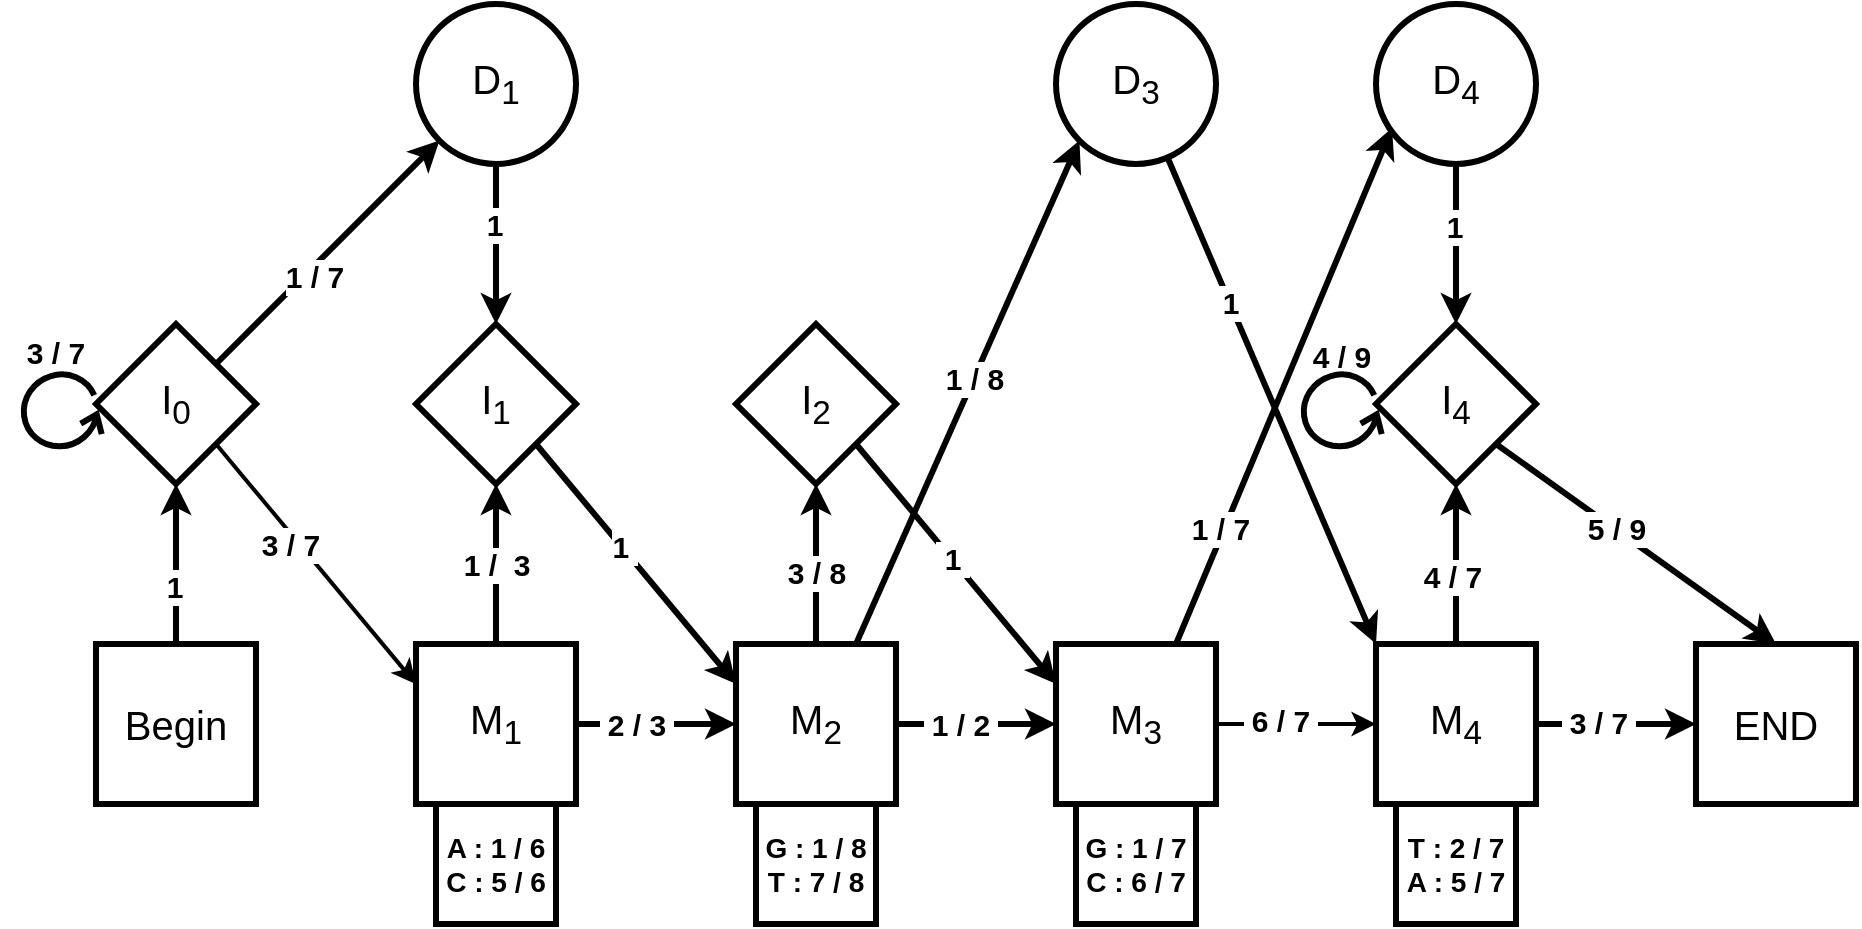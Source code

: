 <mxfile version="12.9.6" type="device"><diagram id="NiNZ6isuj_CJbfdAwFCE" name="Page-1"><mxGraphModel dx="2591" dy="725" grid="1" gridSize="10" guides="1" tooltips="1" connect="1" arrows="1" fold="1" page="1" pageScale="1" pageWidth="1220" pageHeight="2900" math="0" shadow="0"><root><mxCell id="0"/><mxCell id="1" parent="0"/><mxCell id="XKy6R56pkR6K1gwope02-1" value="&lt;font style=&quot;font-size: 20px&quot;&gt;D&lt;sub&gt;1&lt;/sub&gt;&lt;/font&gt;" style="ellipse;whiteSpace=wrap;html=1;aspect=fixed;fillColor=none;strokeColor=#000000;strokeWidth=3;fontColor=#000000;spacing=2;" parent="1" vertex="1"><mxGeometry x="200" y="80" width="80" height="80" as="geometry"/></mxCell><mxCell id="XKy6R56pkR6K1gwope02-3" value="&lt;span style=&quot;font-size: 20px ; white-space: normal&quot;&gt;D&lt;sub&gt;3&lt;/sub&gt;&lt;/span&gt;" style="ellipse;whiteSpace=wrap;html=1;aspect=fixed;fillColor=none;strokeColor=#000000;strokeWidth=3;fontColor=#000000;spacing=2;" parent="1" vertex="1"><mxGeometry x="520" y="80" width="80" height="80" as="geometry"/></mxCell><mxCell id="XKy6R56pkR6K1gwope02-4" value="&lt;font style=&quot;font-size: 20px&quot;&gt;Begin&lt;/font&gt;" style="rounded=0;whiteSpace=wrap;html=1;strokeWidth=3;fontColor=#000000;spacing=2;" parent="1" vertex="1"><mxGeometry x="40" y="400" width="80" height="80" as="geometry"/></mxCell><mxCell id="XKy6R56pkR6K1gwope02-5" value="&lt;span style=&quot;font-size: 20px ; white-space: normal&quot;&gt;M&lt;sub&gt;3&lt;/sub&gt;&lt;/span&gt;" style="rounded=0;whiteSpace=wrap;html=1;strokeWidth=3;fontColor=#000000;spacing=2;" parent="1" vertex="1"><mxGeometry x="520" y="400" width="80" height="80" as="geometry"/></mxCell><mxCell id="XKy6R56pkR6K1gwope02-6" value="&lt;font style=&quot;font-size: 20px&quot;&gt;M&lt;sub&gt;1&lt;/sub&gt;&lt;/font&gt;" style="rounded=0;whiteSpace=wrap;html=1;strokeWidth=3;fontColor=#000000;spacing=2;" parent="1" vertex="1"><mxGeometry x="200" y="400" width="80" height="80" as="geometry"/></mxCell><mxCell id="XKy6R56pkR6K1gwope02-7" value="&lt;span style=&quot;font-size: 20px ; white-space: normal&quot;&gt;M&lt;sub&gt;2&lt;/sub&gt;&lt;/span&gt;" style="rounded=0;whiteSpace=wrap;html=1;strokeWidth=3;fontColor=#000000;spacing=2;" parent="1" vertex="1"><mxGeometry x="360" y="400" width="80" height="80" as="geometry"/></mxCell><mxCell id="XKy6R56pkR6K1gwope02-8" value="&lt;span style=&quot;font-size: 20px ; white-space: normal&quot;&gt;M&lt;sub&gt;4&lt;/sub&gt;&lt;/span&gt;" style="rounded=0;whiteSpace=wrap;html=1;strokeWidth=3;fontColor=#000000;spacing=2;" parent="1" vertex="1"><mxGeometry x="680" y="400" width="80" height="80" as="geometry"/></mxCell><mxCell id="XKy6R56pkR6K1gwope02-9" value="&lt;span style=&quot;font-size: 20px&quot;&gt;END&lt;/span&gt;" style="rounded=0;whiteSpace=wrap;html=1;strokeWidth=3;fontColor=#000000;spacing=2;" parent="1" vertex="1"><mxGeometry x="840" y="400" width="80" height="80" as="geometry"/></mxCell><mxCell id="XKy6R56pkR6K1gwope02-10" value="&lt;span style=&quot;font-size: 20px ; white-space: normal&quot;&gt;D&lt;sub&gt;4&lt;/sub&gt;&lt;/span&gt;" style="ellipse;whiteSpace=wrap;html=1;aspect=fixed;fillColor=none;strokeColor=#000000;strokeWidth=3;fontColor=#000000;spacing=2;" parent="1" vertex="1"><mxGeometry x="680" y="80" width="80" height="80" as="geometry"/></mxCell><mxCell id="XKy6R56pkR6K1gwope02-11" value="&lt;font style=&quot;font-size: 20px&quot;&gt;I&lt;sub&gt;0&lt;/sub&gt;&lt;/font&gt;" style="rhombus;whiteSpace=wrap;html=1;fillColor=none;strokeColor=#000000;strokeWidth=3;fontColor=#000000;spacing=2;" parent="1" vertex="1"><mxGeometry x="40" y="240" width="80" height="80" as="geometry"/></mxCell><mxCell id="XKy6R56pkR6K1gwope02-12" value="&lt;font style=&quot;font-size: 20px&quot;&gt;&lt;span style=&quot;white-space: normal&quot;&gt;I&lt;sub&gt;1&lt;/sub&gt;&lt;/span&gt;&lt;/font&gt;" style="rhombus;whiteSpace=wrap;html=1;fillColor=none;strokeColor=#000000;strokeWidth=3;fontColor=#000000;spacing=2;" parent="1" vertex="1"><mxGeometry x="200" y="240" width="80" height="80" as="geometry"/></mxCell><mxCell id="XKy6R56pkR6K1gwope02-13" value="&lt;span style=&quot;font-size: 20px&quot;&gt;I&lt;sub&gt;2&lt;/sub&gt;&lt;/span&gt;" style="rhombus;whiteSpace=wrap;html=1;fillColor=none;strokeColor=#000000;strokeWidth=3;fontColor=#000000;spacing=2;" parent="1" vertex="1"><mxGeometry x="360" y="240" width="80" height="80" as="geometry"/></mxCell><mxCell id="XKy6R56pkR6K1gwope02-15" value="&lt;font style=&quot;font-size: 20px&quot;&gt;I&lt;sub&gt;4&lt;/sub&gt;&lt;/font&gt;" style="rhombus;whiteSpace=wrap;html=1;fillColor=none;strokeColor=#000000;strokeWidth=3;fontColor=#000000;spacing=2;" parent="1" vertex="1"><mxGeometry x="680" y="240" width="80" height="80" as="geometry"/></mxCell><mxCell id="XKy6R56pkR6K1gwope02-17" value="" style="endArrow=classic;html=1;entryX=0.5;entryY=1;entryDx=0;entryDy=0;exitX=0.5;exitY=0;exitDx=0;exitDy=0;strokeWidth=3;fontColor=#000000;spacing=2;" parent="1" source="XKy6R56pkR6K1gwope02-4" target="XKy6R56pkR6K1gwope02-11" edge="1"><mxGeometry width="50" height="50" relative="1" as="geometry"><mxPoint x="80" y="390" as="sourcePoint"/><mxPoint x="130" y="350" as="targetPoint"/></mxGeometry></mxCell><mxCell id="D4tQ1Qad86jekrdUxP95-1" value="&lt;span style=&quot;font-size: 15px&quot;&gt;&lt;b&gt;1&lt;/b&gt;&lt;/span&gt;" style="text;html=1;align=center;verticalAlign=middle;resizable=0;points=[];labelBackgroundColor=#ffffff;fontColor=#000000;spacing=2;" parent="XKy6R56pkR6K1gwope02-17" vertex="1" connectable="0"><mxGeometry x="-0.272" y="1" relative="1" as="geometry"><mxPoint as="offset"/></mxGeometry></mxCell><mxCell id="XKy6R56pkR6K1gwope02-18" value="" style="endArrow=classic;html=1;entryX=0.5;entryY=1;entryDx=0;entryDy=0;strokeWidth=3;fontColor=#000000;spacing=2;" parent="1" source="XKy6R56pkR6K1gwope02-6" target="XKy6R56pkR6K1gwope02-12" edge="1"><mxGeometry width="50" height="50" relative="1" as="geometry"><mxPoint x="239.41" y="400" as="sourcePoint"/><mxPoint x="239.41" y="320" as="targetPoint"/></mxGeometry></mxCell><mxCell id="D4tQ1Qad86jekrdUxP95-8" value="&lt;b&gt;&lt;font style=&quot;font-size: 15px&quot;&gt;1 /&amp;nbsp; 3&lt;/font&gt;&lt;/b&gt;" style="text;html=1;align=center;verticalAlign=middle;resizable=0;points=[];labelBackgroundColor=#ffffff;fontColor=#000000;spacing=2;" parent="XKy6R56pkR6K1gwope02-18" vertex="1" connectable="0"><mxGeometry x="0.362" y="1" relative="1" as="geometry"><mxPoint x="1" y="14.12" as="offset"/></mxGeometry></mxCell><mxCell id="XKy6R56pkR6K1gwope02-19" value="" style="endArrow=classic;html=1;entryX=0.5;entryY=1;entryDx=0;entryDy=0;strokeWidth=3;fontColor=#000000;spacing=2;" parent="1" source="XKy6R56pkR6K1gwope02-7" target="XKy6R56pkR6K1gwope02-13" edge="1"><mxGeometry width="50" height="50" relative="1" as="geometry"><mxPoint x="399.41" y="400" as="sourcePoint"/><mxPoint x="399" y="320" as="targetPoint"/></mxGeometry></mxCell><mxCell id="D4tQ1Qad86jekrdUxP95-12" value="&lt;b&gt;&lt;font style=&quot;font-size: 15px&quot;&gt;3 / 8&lt;/font&gt;&lt;/b&gt;" style="text;html=1;align=center;verticalAlign=middle;resizable=0;points=[];labelBackgroundColor=#ffffff;fontColor=#000000;spacing=2;" parent="XKy6R56pkR6K1gwope02-19" vertex="1" connectable="0"><mxGeometry x="-0.315" relative="1" as="geometry"><mxPoint y="-8.94" as="offset"/></mxGeometry></mxCell><mxCell id="XKy6R56pkR6K1gwope02-20" value="" style="endArrow=classic;html=1;strokeWidth=3;exitX=0.75;exitY=0;exitDx=0;exitDy=0;entryX=0.1;entryY=0.775;entryDx=0;entryDy=0;entryPerimeter=0;fontColor=#000000;spacing=2;" parent="1" source="XKy6R56pkR6K1gwope02-5" target="XKy6R56pkR6K1gwope02-10" edge="1"><mxGeometry width="50" height="50" relative="1" as="geometry"><mxPoint x="559.41" y="400" as="sourcePoint"/><mxPoint x="560" y="320" as="targetPoint"/></mxGeometry></mxCell><mxCell id="D4tQ1Qad86jekrdUxP95-17" value="&lt;b&gt;&lt;font style=&quot;font-size: 15px&quot;&gt;&amp;nbsp;1 / 7&amp;nbsp;&lt;/font&gt;&lt;/b&gt;" style="text;html=1;align=center;verticalAlign=middle;resizable=0;points=[];labelBackgroundColor=#ffffff;fontColor=#000000;spacing=2;" parent="XKy6R56pkR6K1gwope02-20" vertex="1" connectable="0"><mxGeometry x="-0.428" y="2" relative="1" as="geometry"><mxPoint x="-7.05" y="16.57" as="offset"/></mxGeometry></mxCell><mxCell id="XKy6R56pkR6K1gwope02-21" value="" style="endArrow=classic;html=1;strokeWidth=3;fontColor=#000000;spacing=2;" parent="1" source="XKy6R56pkR6K1gwope02-8" target="XKy6R56pkR6K1gwope02-15" edge="1"><mxGeometry width="50" height="50" relative="1" as="geometry"><mxPoint x="719.41" y="400" as="sourcePoint"/><mxPoint x="719.41" y="320" as="targetPoint"/></mxGeometry></mxCell><mxCell id="D4tQ1Qad86jekrdUxP95-22" value="&lt;b&gt;&lt;font style=&quot;font-size: 15px&quot;&gt;4 / 7&lt;/font&gt;&lt;/b&gt;" style="text;html=1;align=center;verticalAlign=middle;resizable=0;points=[];labelBackgroundColor=#ffffff;fontColor=#000000;spacing=2;" parent="XKy6R56pkR6K1gwope02-21" vertex="1" connectable="0"><mxGeometry x="-0.373" y="-2" relative="1" as="geometry"><mxPoint x="-4" y="-9" as="offset"/></mxGeometry></mxCell><mxCell id="XKy6R56pkR6K1gwope02-30" value="" style="shape=mxgraph.bpmn.loop;html=1;outlineConnect=0;shadow=0;strokeWidth=3;fillColor=none;rotation=60;direction=west;fontColor=#000000;spacing=2;" parent="1" vertex="1"><mxGeometry x="2" y="264" width="40" height="40" as="geometry"/></mxCell><mxCell id="XKy6R56pkR6K1gwope02-35" value="" style="shape=mxgraph.bpmn.loop;html=1;outlineConnect=0;shadow=0;strokeWidth=3;fillColor=none;rotation=60;direction=west;fontColor=#000000;spacing=2;" parent="1" vertex="1"><mxGeometry x="642" y="264" width="40" height="40" as="geometry"/></mxCell><mxCell id="XKy6R56pkR6K1gwope02-36" value="" style="endArrow=classic;html=1;exitX=1;exitY=0;exitDx=0;exitDy=0;strokeWidth=3;entryX=0;entryY=1;entryDx=0;entryDy=0;fontColor=#000000;spacing=2;" parent="1" source="XKy6R56pkR6K1gwope02-11" target="XKy6R56pkR6K1gwope02-1" edge="1"><mxGeometry width="50" height="50" relative="1" as="geometry"><mxPoint x="79.5" y="240" as="sourcePoint"/><mxPoint x="205" y="147" as="targetPoint"/></mxGeometry></mxCell><mxCell id="D4tQ1Qad86jekrdUxP95-2" value="&lt;font style=&quot;font-size: 15px&quot;&gt;&lt;b&gt;1 / 7&lt;/b&gt;&lt;/font&gt;" style="text;html=1;align=center;verticalAlign=middle;resizable=0;points=[];labelBackgroundColor=#ffffff;fontColor=#000000;spacing=2;" parent="XKy6R56pkR6K1gwope02-36" vertex="1" connectable="0"><mxGeometry x="-0.162" y="-3" relative="1" as="geometry"><mxPoint as="offset"/></mxGeometry></mxCell><mxCell id="XKy6R56pkR6K1gwope02-37" value="" style="endArrow=classic;html=1;entryX=0.5;entryY=0;entryDx=0;entryDy=0;strokeWidth=3;exitX=0.5;exitY=1;exitDx=0;exitDy=0;fontColor=#000000;spacing=2;" parent="1" source="XKy6R56pkR6K1gwope02-1" target="XKy6R56pkR6K1gwope02-12" edge="1"><mxGeometry width="50" height="50" relative="1" as="geometry"><mxPoint x="270" y="250" as="sourcePoint"/><mxPoint x="270" y="170" as="targetPoint"/></mxGeometry></mxCell><mxCell id="D4tQ1Qad86jekrdUxP95-10" value="&lt;b&gt;&lt;font style=&quot;font-size: 15px&quot;&gt;1&lt;/font&gt;&lt;/b&gt;" style="text;html=1;align=center;verticalAlign=middle;resizable=0;points=[];labelBackgroundColor=#ffffff;fontColor=#000000;spacing=2;" parent="XKy6R56pkR6K1gwope02-37" vertex="1" connectable="0"><mxGeometry x="-0.509" y="3" relative="1" as="geometry"><mxPoint x="-4" y="10" as="offset"/></mxGeometry></mxCell><mxCell id="XKy6R56pkR6K1gwope02-38" value="" style="endArrow=classic;html=1;entryX=0;entryY=0.25;entryDx=0;entryDy=0;strokeWidth=3;exitX=1;exitY=1;exitDx=0;exitDy=0;fontColor=#000000;spacing=2;" parent="1" source="XKy6R56pkR6K1gwope02-12" target="XKy6R56pkR6K1gwope02-7" edge="1"><mxGeometry width="50" height="50" relative="1" as="geometry"><mxPoint x="260" y="300" as="sourcePoint"/><mxPoint x="260" y="380" as="targetPoint"/></mxGeometry></mxCell><mxCell id="D4tQ1Qad86jekrdUxP95-11" value="&lt;b&gt;&lt;font style=&quot;font-size: 15px&quot;&gt;1&amp;nbsp;&lt;/font&gt;&lt;/b&gt;" style="text;html=1;align=center;verticalAlign=middle;resizable=0;points=[];labelBackgroundColor=#ffffff;fontColor=#000000;spacing=2;" parent="XKy6R56pkR6K1gwope02-38" vertex="1" connectable="0"><mxGeometry x="-0.327" y="-4" relative="1" as="geometry"><mxPoint x="13" y="8" as="offset"/></mxGeometry></mxCell><mxCell id="XKy6R56pkR6K1gwope02-39" value="" style="endArrow=classic;html=1;entryX=0;entryY=0.5;entryDx=0;entryDy=0;strokeWidth=3;fontColor=#000000;spacing=2;" parent="1" source="XKy6R56pkR6K1gwope02-6" target="XKy6R56pkR6K1gwope02-7" edge="1"><mxGeometry width="50" height="50" relative="1" as="geometry"><mxPoint x="280" y="440" as="sourcePoint"/><mxPoint x="130" y="360" as="targetPoint"/></mxGeometry></mxCell><mxCell id="D4tQ1Qad86jekrdUxP95-9" value="&lt;font style=&quot;font-size: 15px&quot;&gt;&lt;b&gt;&amp;nbsp;2 / 3&amp;nbsp;&lt;/b&gt;&lt;/font&gt;" style="text;html=1;align=center;verticalAlign=middle;resizable=0;points=[];labelBackgroundColor=#ffffff;fontColor=#000000;spacing=2;" parent="XKy6R56pkR6K1gwope02-39" vertex="1" connectable="0"><mxGeometry x="-0.329" y="3" relative="1" as="geometry"><mxPoint x="2.94" y="3" as="offset"/></mxGeometry></mxCell><mxCell id="XKy6R56pkR6K1gwope02-40" value="" style="endArrow=classic;html=1;strokeWidth=3;fontColor=#000000;spacing=2;" parent="1" source="XKy6R56pkR6K1gwope02-7" target="XKy6R56pkR6K1gwope02-5" edge="1"><mxGeometry width="50" height="50" relative="1" as="geometry"><mxPoint x="440" y="439.5" as="sourcePoint"/><mxPoint x="520" y="439.5" as="targetPoint"/></mxGeometry></mxCell><mxCell id="D4tQ1Qad86jekrdUxP95-14" value="&lt;b&gt;&lt;font style=&quot;font-size: 15px&quot;&gt;&amp;nbsp;1 / 2&amp;nbsp;&lt;/font&gt;&lt;/b&gt;" style="text;html=1;align=center;verticalAlign=middle;resizable=0;points=[];labelBackgroundColor=#ffffff;fontColor=#000000;spacing=2;" parent="XKy6R56pkR6K1gwope02-40" vertex="1" connectable="0"><mxGeometry x="0.318" relative="1" as="geometry"><mxPoint x="-20.94" as="offset"/></mxGeometry></mxCell><mxCell id="XKy6R56pkR6K1gwope02-41" value="" style="endArrow=classic;html=1;strokeWidth=2;fontColor=#000000;spacing=2;" parent="1" source="XKy6R56pkR6K1gwope02-5" target="XKy6R56pkR6K1gwope02-8" edge="1"><mxGeometry width="50" height="50" relative="1" as="geometry"><mxPoint x="600" y="439.5" as="sourcePoint"/><mxPoint x="680" y="439.5" as="targetPoint"/></mxGeometry></mxCell><mxCell id="D4tQ1Qad86jekrdUxP95-16" value="&lt;b&gt;&lt;font style=&quot;font-size: 15px&quot;&gt;&amp;nbsp;6 / 7&amp;nbsp;&lt;/font&gt;&lt;/b&gt;" style="text;html=1;align=center;verticalAlign=middle;resizable=0;points=[];labelBackgroundColor=#ffffff;fontColor=#000000;spacing=2;" parent="XKy6R56pkR6K1gwope02-41" vertex="1" connectable="0"><mxGeometry x="-0.359" y="2" relative="1" as="geometry"><mxPoint x="6" as="offset"/></mxGeometry></mxCell><mxCell id="XKy6R56pkR6K1gwope02-42" value="" style="endArrow=classic;html=1;strokeWidth=3;fontColor=#000000;spacing=2;" parent="1" source="XKy6R56pkR6K1gwope02-8" target="XKy6R56pkR6K1gwope02-9" edge="1"><mxGeometry width="50" height="50" relative="1" as="geometry"><mxPoint x="760" y="439.5" as="sourcePoint"/><mxPoint x="840" y="439.5" as="targetPoint"/></mxGeometry></mxCell><mxCell id="D4tQ1Qad86jekrdUxP95-23" value="&lt;b&gt;&lt;font style=&quot;font-size: 15px&quot;&gt;&amp;nbsp;3 / 7&amp;nbsp;&lt;/font&gt;&lt;/b&gt;" style="text;html=1;align=center;verticalAlign=middle;resizable=0;points=[];labelBackgroundColor=#ffffff;fontColor=#000000;spacing=2;" parent="XKy6R56pkR6K1gwope02-42" vertex="1" connectable="0"><mxGeometry x="-0.447" y="-1" relative="1" as="geometry"><mxPoint x="9" y="-2" as="offset"/></mxGeometry></mxCell><mxCell id="XKy6R56pkR6K1gwope02-43" value="" style="endArrow=classic;html=1;strokeWidth=3;entryX=0.5;entryY=0;entryDx=0;entryDy=0;exitX=1;exitY=1;exitDx=0;exitDy=0;fontColor=#000000;spacing=2;" parent="1" source="XKy6R56pkR6K1gwope02-15" target="XKy6R56pkR6K1gwope02-9" edge="1"><mxGeometry width="50" height="50" relative="1" as="geometry"><mxPoint x="730" y="297" as="sourcePoint"/><mxPoint x="880" y="410" as="targetPoint"/></mxGeometry></mxCell><mxCell id="D4tQ1Qad86jekrdUxP95-20" value="&lt;b&gt;&lt;font style=&quot;font-size: 15px&quot;&gt;&amp;nbsp;5 / 9&amp;nbsp;&lt;/font&gt;&lt;/b&gt;" style="text;html=1;align=center;verticalAlign=middle;resizable=0;points=[];labelBackgroundColor=#ffffff;fontColor=#000000;spacing=2;" parent="XKy6R56pkR6K1gwope02-43" vertex="1" connectable="0"><mxGeometry x="-0.235" y="3" relative="1" as="geometry"><mxPoint x="4" y="6" as="offset"/></mxGeometry></mxCell><mxCell id="XKy6R56pkR6K1gwope02-44" value="" style="endArrow=classic;html=1;entryX=0;entryY=0.25;entryDx=0;entryDy=0;strokeWidth=2;exitX=1;exitY=1;exitDx=0;exitDy=0;fontColor=#000000;spacing=2;" parent="1" source="XKy6R56pkR6K1gwope02-11" target="XKy6R56pkR6K1gwope02-6" edge="1"><mxGeometry width="50" height="50" relative="1" as="geometry"><mxPoint x="100" y="300" as="sourcePoint"/><mxPoint x="240" y="400" as="targetPoint"/></mxGeometry></mxCell><mxCell id="D4tQ1Qad86jekrdUxP95-3" value="&lt;b&gt;&lt;font style=&quot;font-size: 15px&quot;&gt;3 / 7&lt;/font&gt;&lt;/b&gt;" style="text;html=1;align=center;verticalAlign=middle;resizable=0;points=[];labelBackgroundColor=#ffffff;fontColor=#000000;spacing=2;" parent="XKy6R56pkR6K1gwope02-44" vertex="1" connectable="0"><mxGeometry x="-0.226" y="-3" relative="1" as="geometry"><mxPoint y="1" as="offset"/></mxGeometry></mxCell><mxCell id="XKy6R56pkR6K1gwope02-45" value="" style="endArrow=classic;html=1;strokeWidth=3;exitX=1;exitY=1;exitDx=0;exitDy=0;entryX=0;entryY=0.25;entryDx=0;entryDy=0;fontColor=#000000;spacing=2;" parent="1" source="XKy6R56pkR6K1gwope02-13" target="XKy6R56pkR6K1gwope02-5" edge="1"><mxGeometry width="50" height="50" relative="1" as="geometry"><mxPoint x="420" y="300" as="sourcePoint"/><mxPoint x="520" y="420" as="targetPoint"/></mxGeometry></mxCell><mxCell id="D4tQ1Qad86jekrdUxP95-15" value="&lt;b&gt;&lt;font style=&quot;font-size: 15px&quot;&gt;&amp;nbsp;1&amp;nbsp;&lt;/font&gt;&lt;/b&gt;" style="text;html=1;align=center;verticalAlign=middle;resizable=0;points=[];labelBackgroundColor=#ffffff;fontColor=#000000;spacing=2;" parent="XKy6R56pkR6K1gwope02-45" vertex="1" connectable="0"><mxGeometry x="-0.234" y="-1" relative="1" as="geometry"><mxPoint x="10" y="10" as="offset"/></mxGeometry></mxCell><mxCell id="XKy6R56pkR6K1gwope02-46" value="" style="endArrow=classic;html=1;strokeWidth=3;entryX=0;entryY=1;entryDx=0;entryDy=0;exitX=0.75;exitY=0;exitDx=0;exitDy=0;fontColor=#000000;spacing=2;" parent="1" source="XKy6R56pkR6K1gwope02-7" target="XKy6R56pkR6K1gwope02-3" edge="1"><mxGeometry width="50" height="50" relative="1" as="geometry"><mxPoint x="400" y="400" as="sourcePoint"/><mxPoint x="511.716" y="288.284" as="targetPoint"/></mxGeometry></mxCell><mxCell id="D4tQ1Qad86jekrdUxP95-13" value="&lt;b&gt;&lt;font style=&quot;font-size: 15px&quot;&gt;1 / 8&lt;/font&gt;&lt;/b&gt;" style="text;html=1;align=center;verticalAlign=middle;resizable=0;points=[];labelBackgroundColor=#ffffff;fontColor=#000000;spacing=2;" parent="XKy6R56pkR6K1gwope02-46" vertex="1" connectable="0"><mxGeometry x="0.082" y="5" relative="1" as="geometry"><mxPoint x="3" y="5" as="offset"/></mxGeometry></mxCell><mxCell id="XKy6R56pkR6K1gwope02-47" value="" style="endArrow=classic;html=1;strokeWidth=3;entryX=0;entryY=0;entryDx=0;entryDy=0;fontColor=#000000;spacing=2;" parent="1" source="XKy6R56pkR6K1gwope02-3" target="XKy6R56pkR6K1gwope02-8" edge="1"><mxGeometry width="50" height="50" relative="1" as="geometry"><mxPoint x="498.96" y="422.96" as="sourcePoint"/><mxPoint x="642" y="180.0" as="targetPoint"/></mxGeometry></mxCell><mxCell id="D4tQ1Qad86jekrdUxP95-18" value="&lt;b&gt;&lt;font style=&quot;font-size: 15px&quot;&gt;&amp;nbsp;1&amp;nbsp;&lt;/font&gt;&lt;/b&gt;" style="text;html=1;align=center;verticalAlign=middle;resizable=0;points=[];labelBackgroundColor=#ffffff;fontColor=#000000;spacing=2;" parent="XKy6R56pkR6K1gwope02-47" vertex="1" connectable="0"><mxGeometry x="-0.306" y="1" relative="1" as="geometry"><mxPoint x="-6" y="-12" as="offset"/></mxGeometry></mxCell><mxCell id="XKy6R56pkR6K1gwope02-48" value="" style="endArrow=classic;html=1;strokeWidth=3;entryX=0.5;entryY=0;entryDx=0;entryDy=0;exitX=0.5;exitY=1;exitDx=0;exitDy=0;fontColor=#000000;spacing=2;" parent="1" source="XKy6R56pkR6K1gwope02-10" target="XKy6R56pkR6K1gwope02-15" edge="1"><mxGeometry width="50" height="50" relative="1" as="geometry"><mxPoint x="750" y="240" as="sourcePoint"/><mxPoint x="750" y="160" as="targetPoint"/></mxGeometry></mxCell><mxCell id="D4tQ1Qad86jekrdUxP95-21" value="&lt;b&gt;&lt;font style=&quot;font-size: 15px&quot;&gt;1&lt;/font&gt;&lt;/b&gt;" style="text;html=1;align=center;verticalAlign=middle;resizable=0;points=[];labelBackgroundColor=#ffffff;fontColor=#000000;spacing=2;" parent="XKy6R56pkR6K1gwope02-48" vertex="1" connectable="0"><mxGeometry x="-0.421" relative="1" as="geometry"><mxPoint x="-1" y="8" as="offset"/></mxGeometry></mxCell><mxCell id="D4tQ1Qad86jekrdUxP95-7" value="&lt;b&gt;&lt;font style=&quot;font-size: 15px&quot;&gt;3 / 7&lt;/font&gt;&lt;/b&gt;" style="text;html=1;strokeColor=none;fillColor=none;align=center;verticalAlign=middle;whiteSpace=wrap;rounded=0;fontColor=#000000;spacing=2;" parent="1" vertex="1"><mxGeometry y="244" width="40" height="20" as="geometry"/></mxCell><mxCell id="D4tQ1Qad86jekrdUxP95-19" value="&lt;b&gt;&lt;font style=&quot;font-size: 15px&quot;&gt;4 / 9&lt;/font&gt;&lt;/b&gt;" style="text;html=1;strokeColor=none;fillColor=none;align=center;verticalAlign=middle;whiteSpace=wrap;rounded=0;fontColor=#000000;spacing=2;" parent="1" vertex="1"><mxGeometry x="643" y="246" width="40" height="20" as="geometry"/></mxCell><mxCell id="of5nbLiWuTgl_Q8n7AOl-2" value="" style="rounded=0;whiteSpace=wrap;html=1;strokeWidth=3;" vertex="1" parent="1"><mxGeometry x="210" y="480" width="60" height="60" as="geometry"/></mxCell><mxCell id="of5nbLiWuTgl_Q8n7AOl-1" value="&lt;font style=&quot;font-size: 14px&quot;&gt;&lt;b&gt;A : 1 / 6&lt;br&gt;C : 5 / 6&lt;/b&gt;&lt;/font&gt;" style="text;html=1;strokeColor=none;fillColor=none;align=center;verticalAlign=middle;whiteSpace=wrap;rounded=0;" vertex="1" parent="1"><mxGeometry x="205" y="500" width="70" height="20" as="geometry"/></mxCell><mxCell id="of5nbLiWuTgl_Q8n7AOl-3" value="" style="rounded=0;whiteSpace=wrap;html=1;strokeWidth=3;" vertex="1" parent="1"><mxGeometry x="370" y="480" width="60" height="60" as="geometry"/></mxCell><mxCell id="of5nbLiWuTgl_Q8n7AOl-4" value="&lt;font style=&quot;font-size: 14px&quot;&gt;&lt;b&gt;G : 1 / 8&lt;br&gt;T : 7 / 8&lt;/b&gt;&lt;/font&gt;" style="text;html=1;strokeColor=none;fillColor=none;align=center;verticalAlign=middle;whiteSpace=wrap;rounded=0;" vertex="1" parent="1"><mxGeometry x="365" y="500" width="70" height="20" as="geometry"/></mxCell><mxCell id="of5nbLiWuTgl_Q8n7AOl-5" value="" style="rounded=0;whiteSpace=wrap;html=1;strokeWidth=3;" vertex="1" parent="1"><mxGeometry x="530" y="480" width="60" height="60" as="geometry"/></mxCell><mxCell id="of5nbLiWuTgl_Q8n7AOl-6" value="&lt;font style=&quot;font-size: 14px&quot;&gt;&lt;b&gt;G : 1 / 7&lt;br&gt;C : 6 / 7&lt;/b&gt;&lt;/font&gt;" style="text;html=1;strokeColor=none;fillColor=none;align=center;verticalAlign=middle;whiteSpace=wrap;rounded=0;" vertex="1" parent="1"><mxGeometry x="525" y="500" width="70" height="20" as="geometry"/></mxCell><mxCell id="of5nbLiWuTgl_Q8n7AOl-7" value="" style="rounded=0;whiteSpace=wrap;html=1;strokeWidth=3;" vertex="1" parent="1"><mxGeometry x="690" y="480" width="60" height="60" as="geometry"/></mxCell><mxCell id="of5nbLiWuTgl_Q8n7AOl-8" value="&lt;font style=&quot;font-size: 14px&quot;&gt;&lt;b&gt;T : 2 / 7&lt;br&gt;A : 5 / 7&lt;/b&gt;&lt;/font&gt;" style="text;html=1;strokeColor=none;fillColor=none;align=center;verticalAlign=middle;whiteSpace=wrap;rounded=0;" vertex="1" parent="1"><mxGeometry x="685" y="500" width="70" height="20" as="geometry"/></mxCell></root></mxGraphModel></diagram></mxfile>